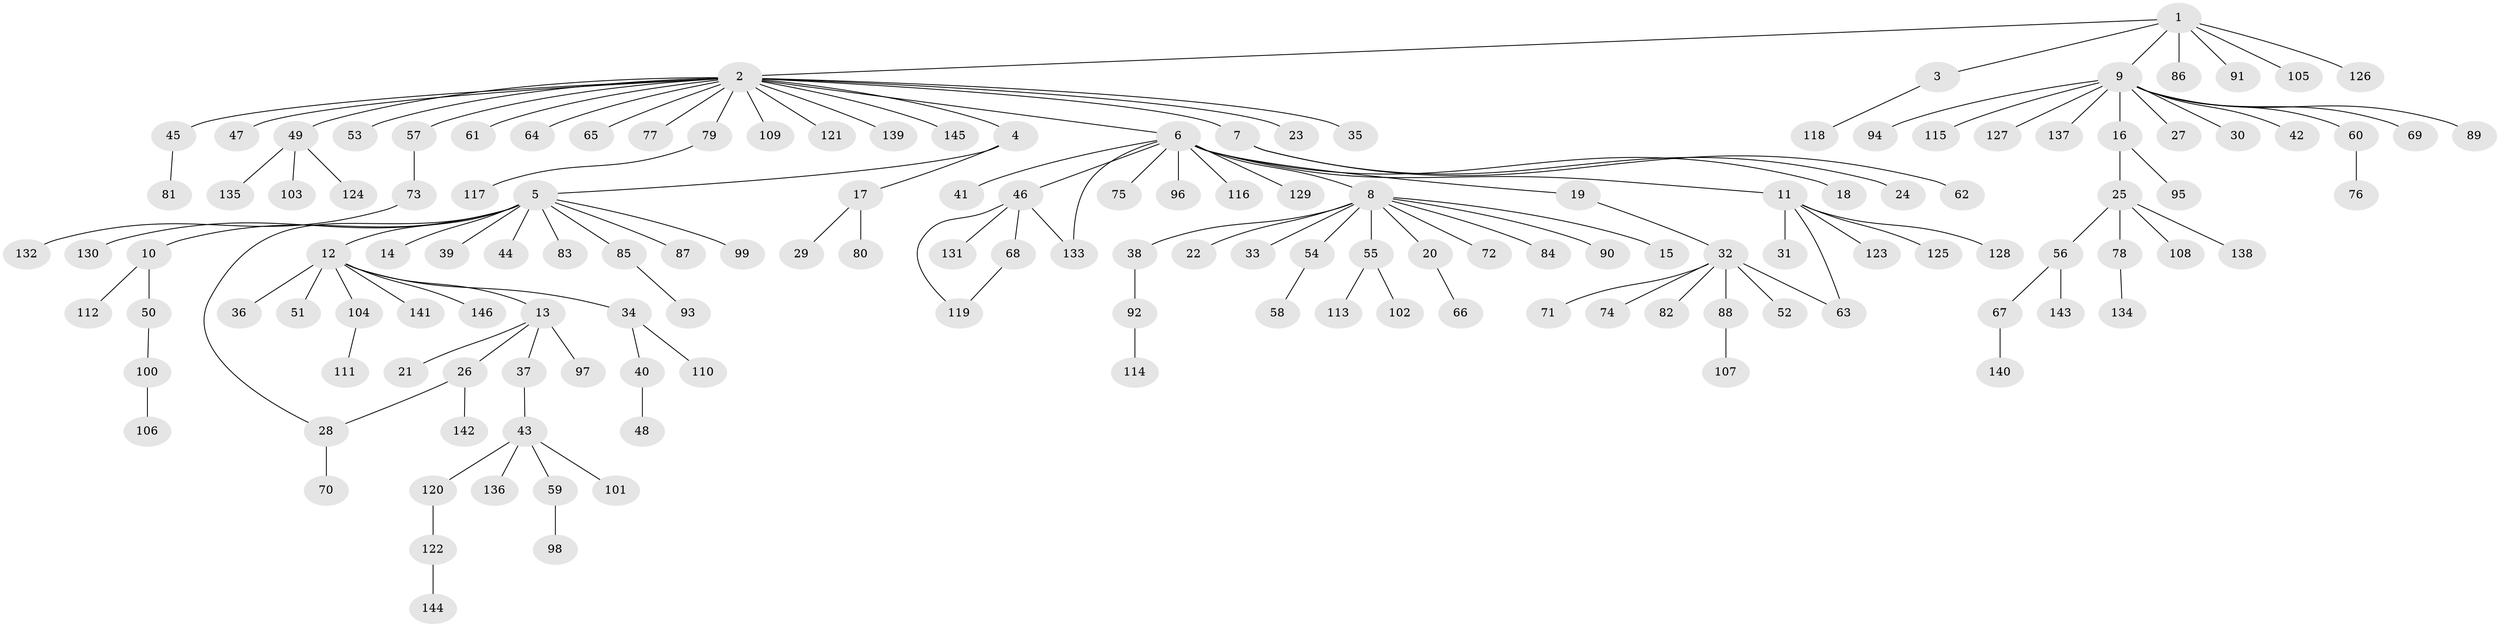 // coarse degree distribution, {6: 0.017391304347826087, 19: 0.008695652173913044, 1: 0.7391304347826086, 4: 0.02608695652173913, 11: 0.034782608695652174, 2: 0.09565217391304348, 3: 0.043478260869565216, 5: 0.017391304347826087, 8: 0.008695652173913044, 7: 0.008695652173913044}
// Generated by graph-tools (version 1.1) at 2025/23/03/03/25 07:23:50]
// undirected, 146 vertices, 149 edges
graph export_dot {
graph [start="1"]
  node [color=gray90,style=filled];
  1;
  2;
  3;
  4;
  5;
  6;
  7;
  8;
  9;
  10;
  11;
  12;
  13;
  14;
  15;
  16;
  17;
  18;
  19;
  20;
  21;
  22;
  23;
  24;
  25;
  26;
  27;
  28;
  29;
  30;
  31;
  32;
  33;
  34;
  35;
  36;
  37;
  38;
  39;
  40;
  41;
  42;
  43;
  44;
  45;
  46;
  47;
  48;
  49;
  50;
  51;
  52;
  53;
  54;
  55;
  56;
  57;
  58;
  59;
  60;
  61;
  62;
  63;
  64;
  65;
  66;
  67;
  68;
  69;
  70;
  71;
  72;
  73;
  74;
  75;
  76;
  77;
  78;
  79;
  80;
  81;
  82;
  83;
  84;
  85;
  86;
  87;
  88;
  89;
  90;
  91;
  92;
  93;
  94;
  95;
  96;
  97;
  98;
  99;
  100;
  101;
  102;
  103;
  104;
  105;
  106;
  107;
  108;
  109;
  110;
  111;
  112;
  113;
  114;
  115;
  116;
  117;
  118;
  119;
  120;
  121;
  122;
  123;
  124;
  125;
  126;
  127;
  128;
  129;
  130;
  131;
  132;
  133;
  134;
  135;
  136;
  137;
  138;
  139;
  140;
  141;
  142;
  143;
  144;
  145;
  146;
  1 -- 2;
  1 -- 3;
  1 -- 9;
  1 -- 86;
  1 -- 91;
  1 -- 105;
  1 -- 126;
  2 -- 4;
  2 -- 6;
  2 -- 7;
  2 -- 23;
  2 -- 35;
  2 -- 45;
  2 -- 47;
  2 -- 49;
  2 -- 53;
  2 -- 57;
  2 -- 61;
  2 -- 64;
  2 -- 65;
  2 -- 77;
  2 -- 79;
  2 -- 109;
  2 -- 121;
  2 -- 139;
  2 -- 145;
  3 -- 118;
  4 -- 5;
  4 -- 17;
  5 -- 10;
  5 -- 12;
  5 -- 14;
  5 -- 28;
  5 -- 39;
  5 -- 44;
  5 -- 83;
  5 -- 85;
  5 -- 87;
  5 -- 99;
  5 -- 130;
  6 -- 8;
  6 -- 11;
  6 -- 18;
  6 -- 19;
  6 -- 41;
  6 -- 46;
  6 -- 75;
  6 -- 96;
  6 -- 116;
  6 -- 129;
  6 -- 133;
  7 -- 24;
  7 -- 62;
  8 -- 15;
  8 -- 20;
  8 -- 22;
  8 -- 33;
  8 -- 38;
  8 -- 54;
  8 -- 55;
  8 -- 72;
  8 -- 84;
  8 -- 90;
  9 -- 16;
  9 -- 27;
  9 -- 30;
  9 -- 42;
  9 -- 60;
  9 -- 69;
  9 -- 89;
  9 -- 94;
  9 -- 115;
  9 -- 127;
  9 -- 137;
  10 -- 50;
  10 -- 112;
  11 -- 31;
  11 -- 63;
  11 -- 123;
  11 -- 125;
  11 -- 128;
  12 -- 13;
  12 -- 34;
  12 -- 36;
  12 -- 51;
  12 -- 104;
  12 -- 141;
  12 -- 146;
  13 -- 21;
  13 -- 26;
  13 -- 37;
  13 -- 97;
  16 -- 25;
  16 -- 95;
  17 -- 29;
  17 -- 80;
  19 -- 32;
  20 -- 66;
  25 -- 56;
  25 -- 78;
  25 -- 108;
  25 -- 138;
  26 -- 28;
  26 -- 142;
  28 -- 70;
  32 -- 52;
  32 -- 63;
  32 -- 71;
  32 -- 74;
  32 -- 82;
  32 -- 88;
  34 -- 40;
  34 -- 110;
  37 -- 43;
  38 -- 92;
  40 -- 48;
  43 -- 59;
  43 -- 101;
  43 -- 120;
  43 -- 136;
  45 -- 81;
  46 -- 68;
  46 -- 119;
  46 -- 131;
  46 -- 133;
  49 -- 103;
  49 -- 124;
  49 -- 135;
  50 -- 100;
  54 -- 58;
  55 -- 102;
  55 -- 113;
  56 -- 67;
  56 -- 143;
  57 -- 73;
  59 -- 98;
  60 -- 76;
  67 -- 140;
  68 -- 119;
  73 -- 132;
  78 -- 134;
  79 -- 117;
  85 -- 93;
  88 -- 107;
  92 -- 114;
  100 -- 106;
  104 -- 111;
  120 -- 122;
  122 -- 144;
}
